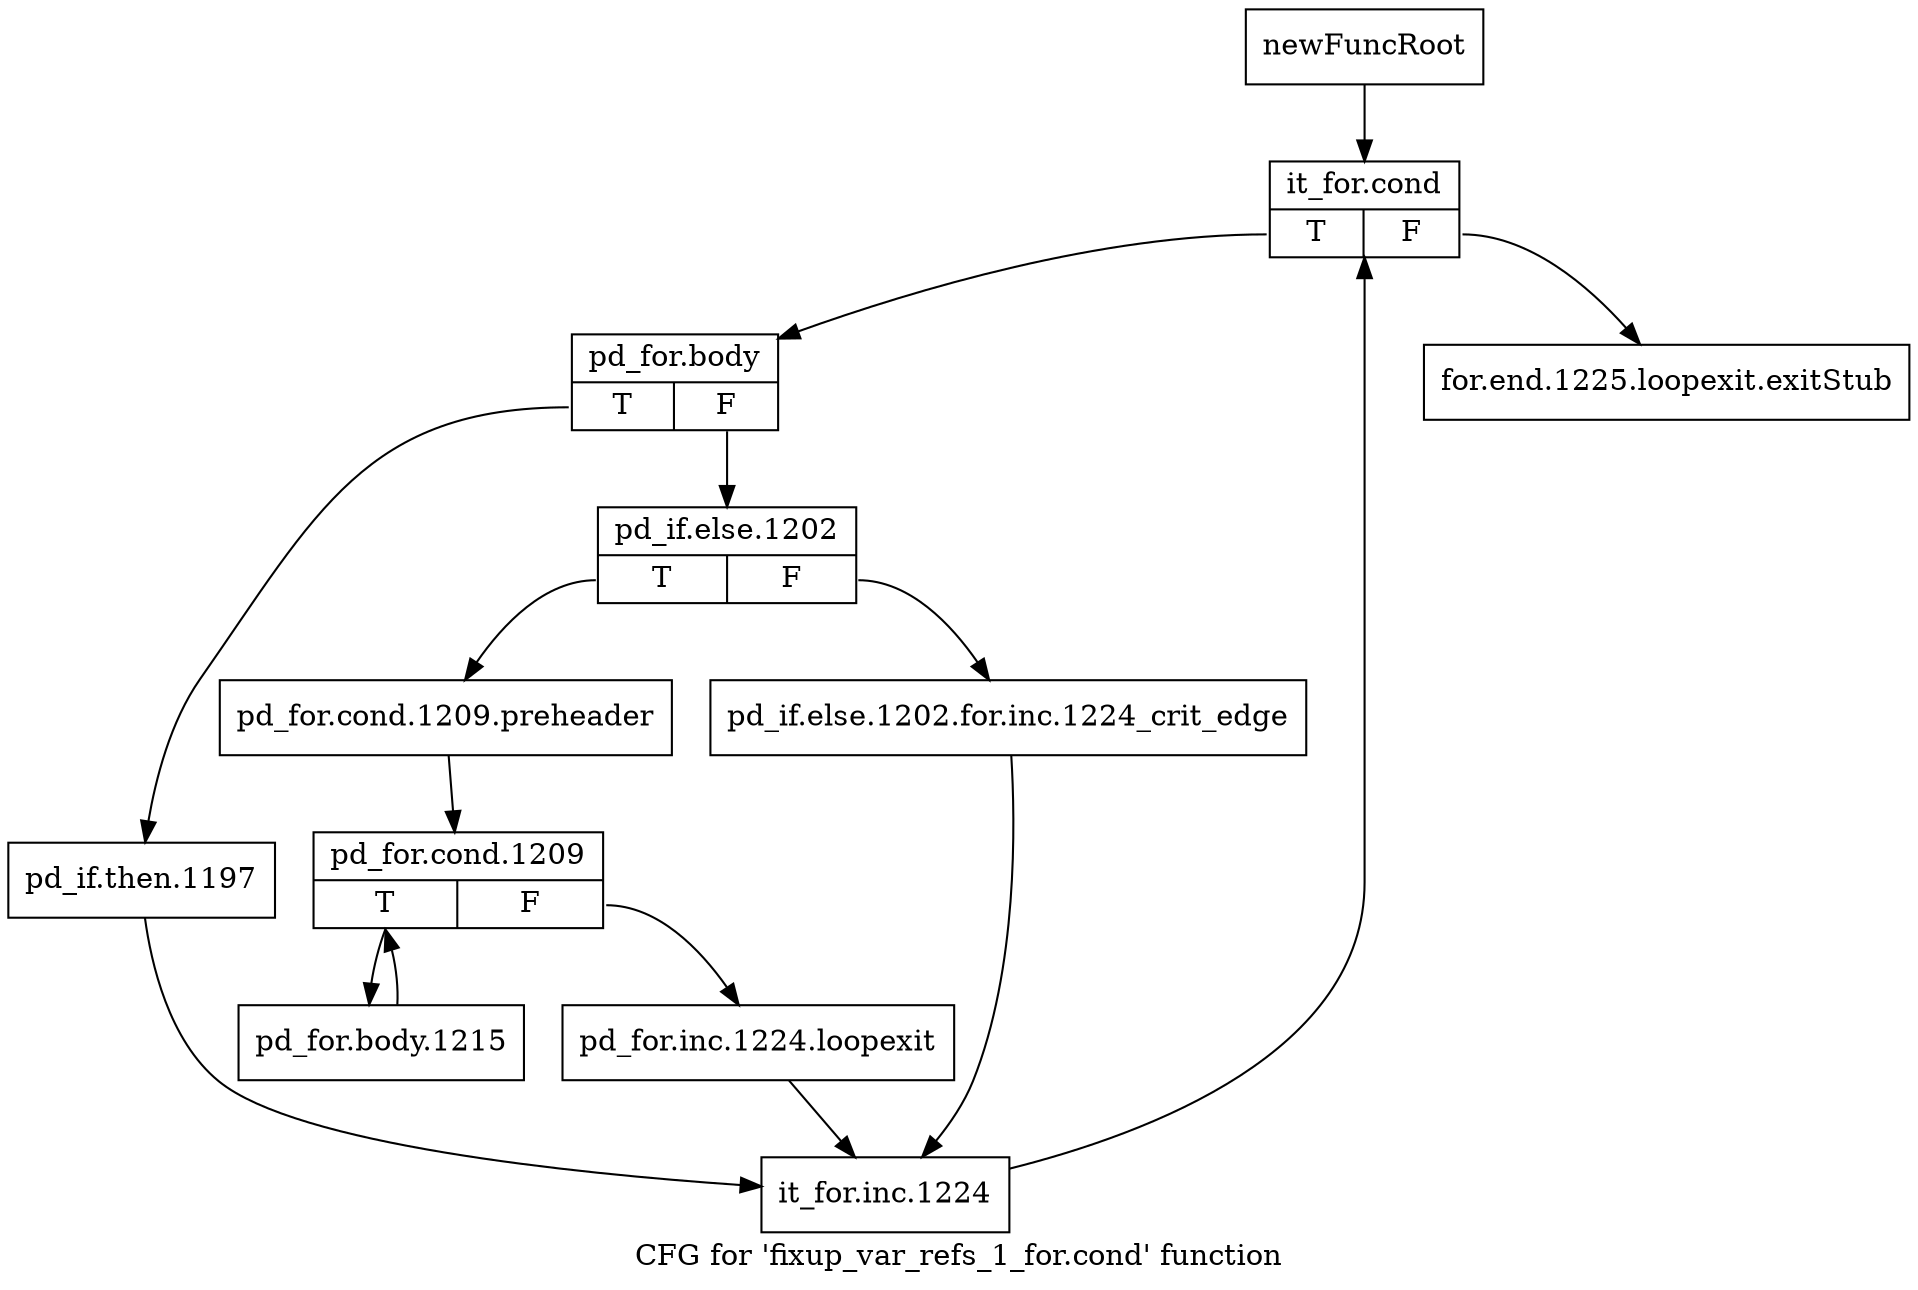 digraph "CFG for 'fixup_var_refs_1_for.cond' function" {
	label="CFG for 'fixup_var_refs_1_for.cond' function";

	Node0xb0e2370 [shape=record,label="{newFuncRoot}"];
	Node0xb0e2370 -> Node0xb0e2410;
	Node0xb0e23c0 [shape=record,label="{for.end.1225.loopexit.exitStub}"];
	Node0xb0e2410 [shape=record,label="{it_for.cond|{<s0>T|<s1>F}}"];
	Node0xb0e2410:s0 -> Node0xb0e2d00;
	Node0xb0e2410:s1 -> Node0xb0e23c0;
	Node0xb0e2d00 [shape=record,label="{pd_for.body|{<s0>T|<s1>F}}"];
	Node0xb0e2d00:s0 -> Node0xb0e2f30;
	Node0xb0e2d00:s1 -> Node0xb0e2d50;
	Node0xb0e2d50 [shape=record,label="{pd_if.else.1202|{<s0>T|<s1>F}}"];
	Node0xb0e2d50:s0 -> Node0xb0e2df0;
	Node0xb0e2d50:s1 -> Node0xb0e2da0;
	Node0xb0e2da0 [shape=record,label="{pd_if.else.1202.for.inc.1224_crit_edge}"];
	Node0xb0e2da0 -> Node0xb0e2f80;
	Node0xb0e2df0 [shape=record,label="{pd_for.cond.1209.preheader}"];
	Node0xb0e2df0 -> Node0xb0e2e40;
	Node0xb0e2e40 [shape=record,label="{pd_for.cond.1209|{<s0>T|<s1>F}}"];
	Node0xb0e2e40:s0 -> Node0xb0e2ee0;
	Node0xb0e2e40:s1 -> Node0xb0e2e90;
	Node0xb0e2e90 [shape=record,label="{pd_for.inc.1224.loopexit}"];
	Node0xb0e2e90 -> Node0xb0e2f80;
	Node0xb0e2ee0 [shape=record,label="{pd_for.body.1215}"];
	Node0xb0e2ee0 -> Node0xb0e2e40;
	Node0xb0e2f30 [shape=record,label="{pd_if.then.1197}"];
	Node0xb0e2f30 -> Node0xb0e2f80;
	Node0xb0e2f80 [shape=record,label="{it_for.inc.1224}"];
	Node0xb0e2f80 -> Node0xb0e2410;
}
